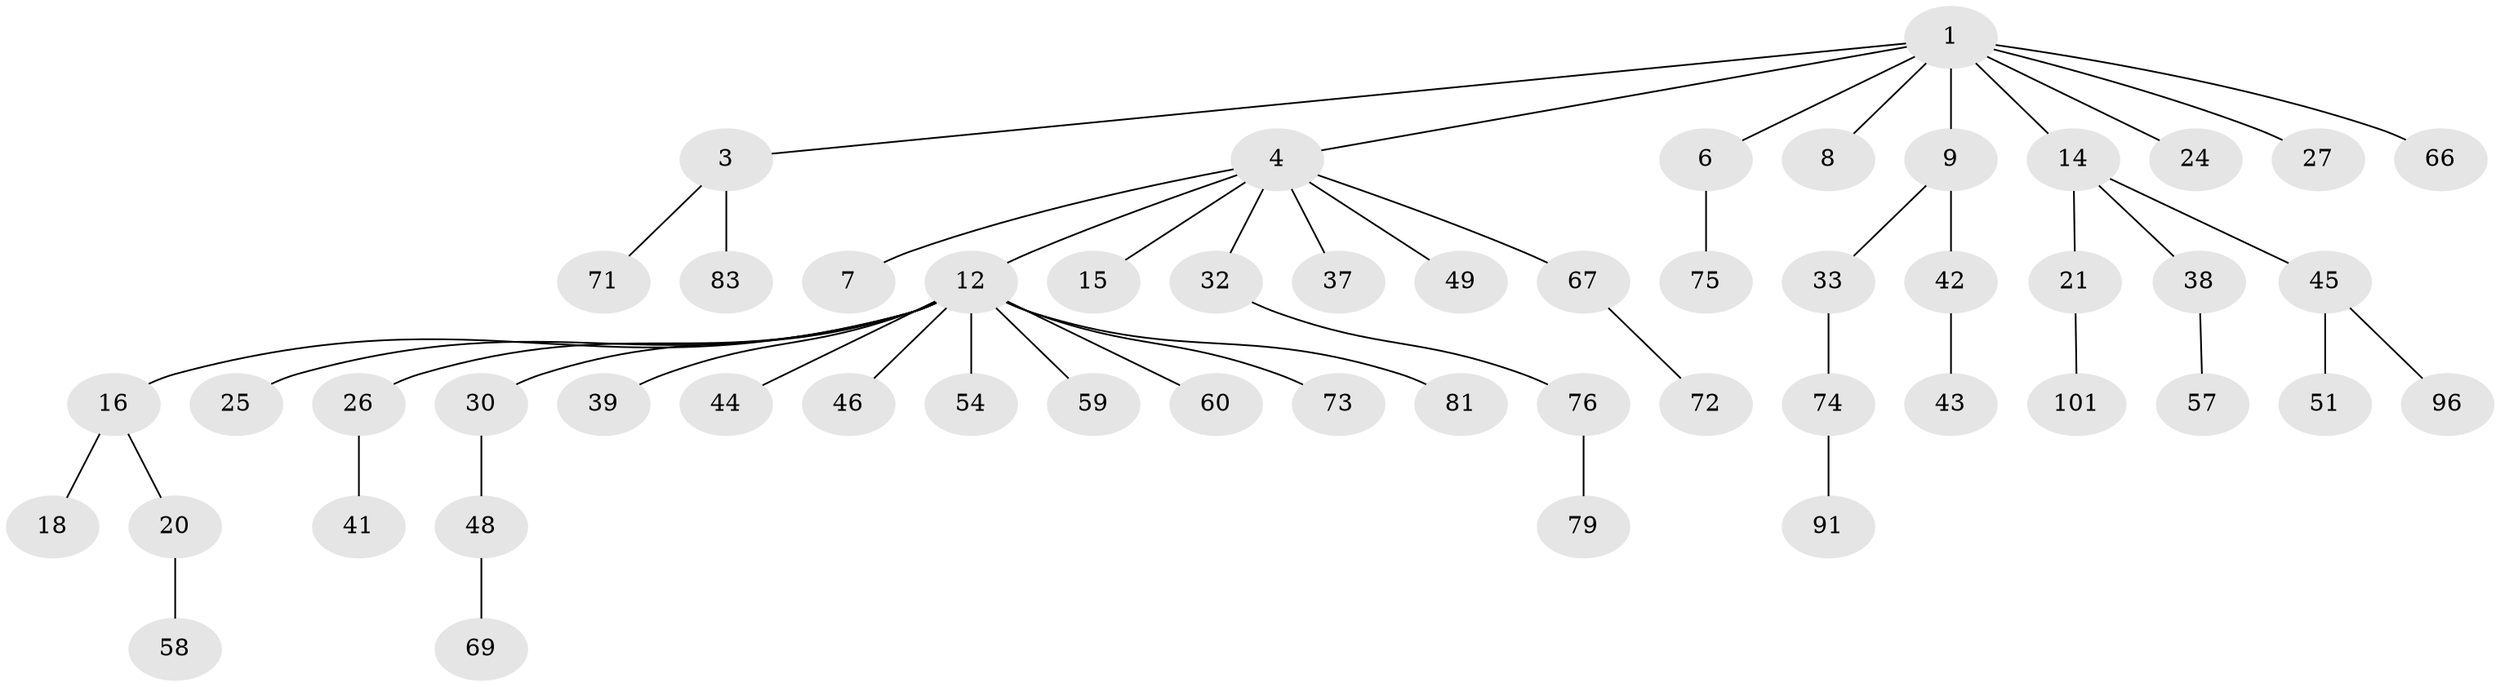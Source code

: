// original degree distribution, {6: 0.009433962264150943, 5: 0.04716981132075472, 3: 0.09433962264150944, 7: 0.018867924528301886, 4: 0.0660377358490566, 2: 0.24528301886792453, 1: 0.5188679245283019}
// Generated by graph-tools (version 1.1) at 2025/15/03/09/25 04:15:41]
// undirected, 53 vertices, 52 edges
graph export_dot {
graph [start="1"]
  node [color=gray90,style=filled];
  1 [super="+2"];
  3;
  4 [super="+5+11"];
  6 [super="+10"];
  7 [super="+88"];
  8;
  9;
  12 [super="+17+13+40"];
  14;
  15;
  16;
  18;
  20 [super="+84+28"];
  21;
  24 [super="+31+29"];
  25 [super="+62"];
  26 [super="+34+100+89"];
  27 [super="+85"];
  30 [super="+95"];
  32 [super="+102+36"];
  33;
  37;
  38 [super="+53+47"];
  39 [super="+50"];
  41 [super="+56+61+52"];
  42 [super="+94+104+99"];
  43;
  44;
  45 [super="+82+65"];
  46;
  48;
  49 [super="+70"];
  51 [super="+92"];
  54 [super="+90"];
  57;
  58;
  59;
  60 [super="+80"];
  66 [super="+93"];
  67 [super="+68"];
  69 [super="+105"];
  71;
  72;
  73;
  74;
  75;
  76;
  79;
  81;
  83;
  91;
  96;
  101;
  1 -- 3;
  1 -- 4;
  1 -- 6;
  1 -- 8;
  1 -- 66;
  1 -- 24;
  1 -- 9;
  1 -- 27;
  1 -- 14;
  3 -- 71;
  3 -- 83;
  4 -- 7;
  4 -- 15;
  4 -- 32;
  4 -- 49;
  4 -- 67;
  4 -- 12;
  4 -- 37;
  6 -- 75;
  9 -- 33;
  9 -- 42;
  12 -- 73;
  12 -- 44;
  12 -- 46;
  12 -- 81;
  12 -- 25;
  12 -- 26;
  12 -- 59;
  12 -- 30;
  12 -- 16;
  12 -- 54;
  12 -- 39;
  12 -- 60;
  14 -- 21;
  14 -- 38;
  14 -- 45;
  16 -- 18;
  16 -- 20;
  20 -- 58;
  21 -- 101;
  26 -- 41;
  30 -- 48;
  32 -- 76;
  33 -- 74;
  38 -- 57;
  42 -- 43;
  45 -- 51;
  45 -- 96;
  48 -- 69;
  67 -- 72;
  74 -- 91;
  76 -- 79;
}
